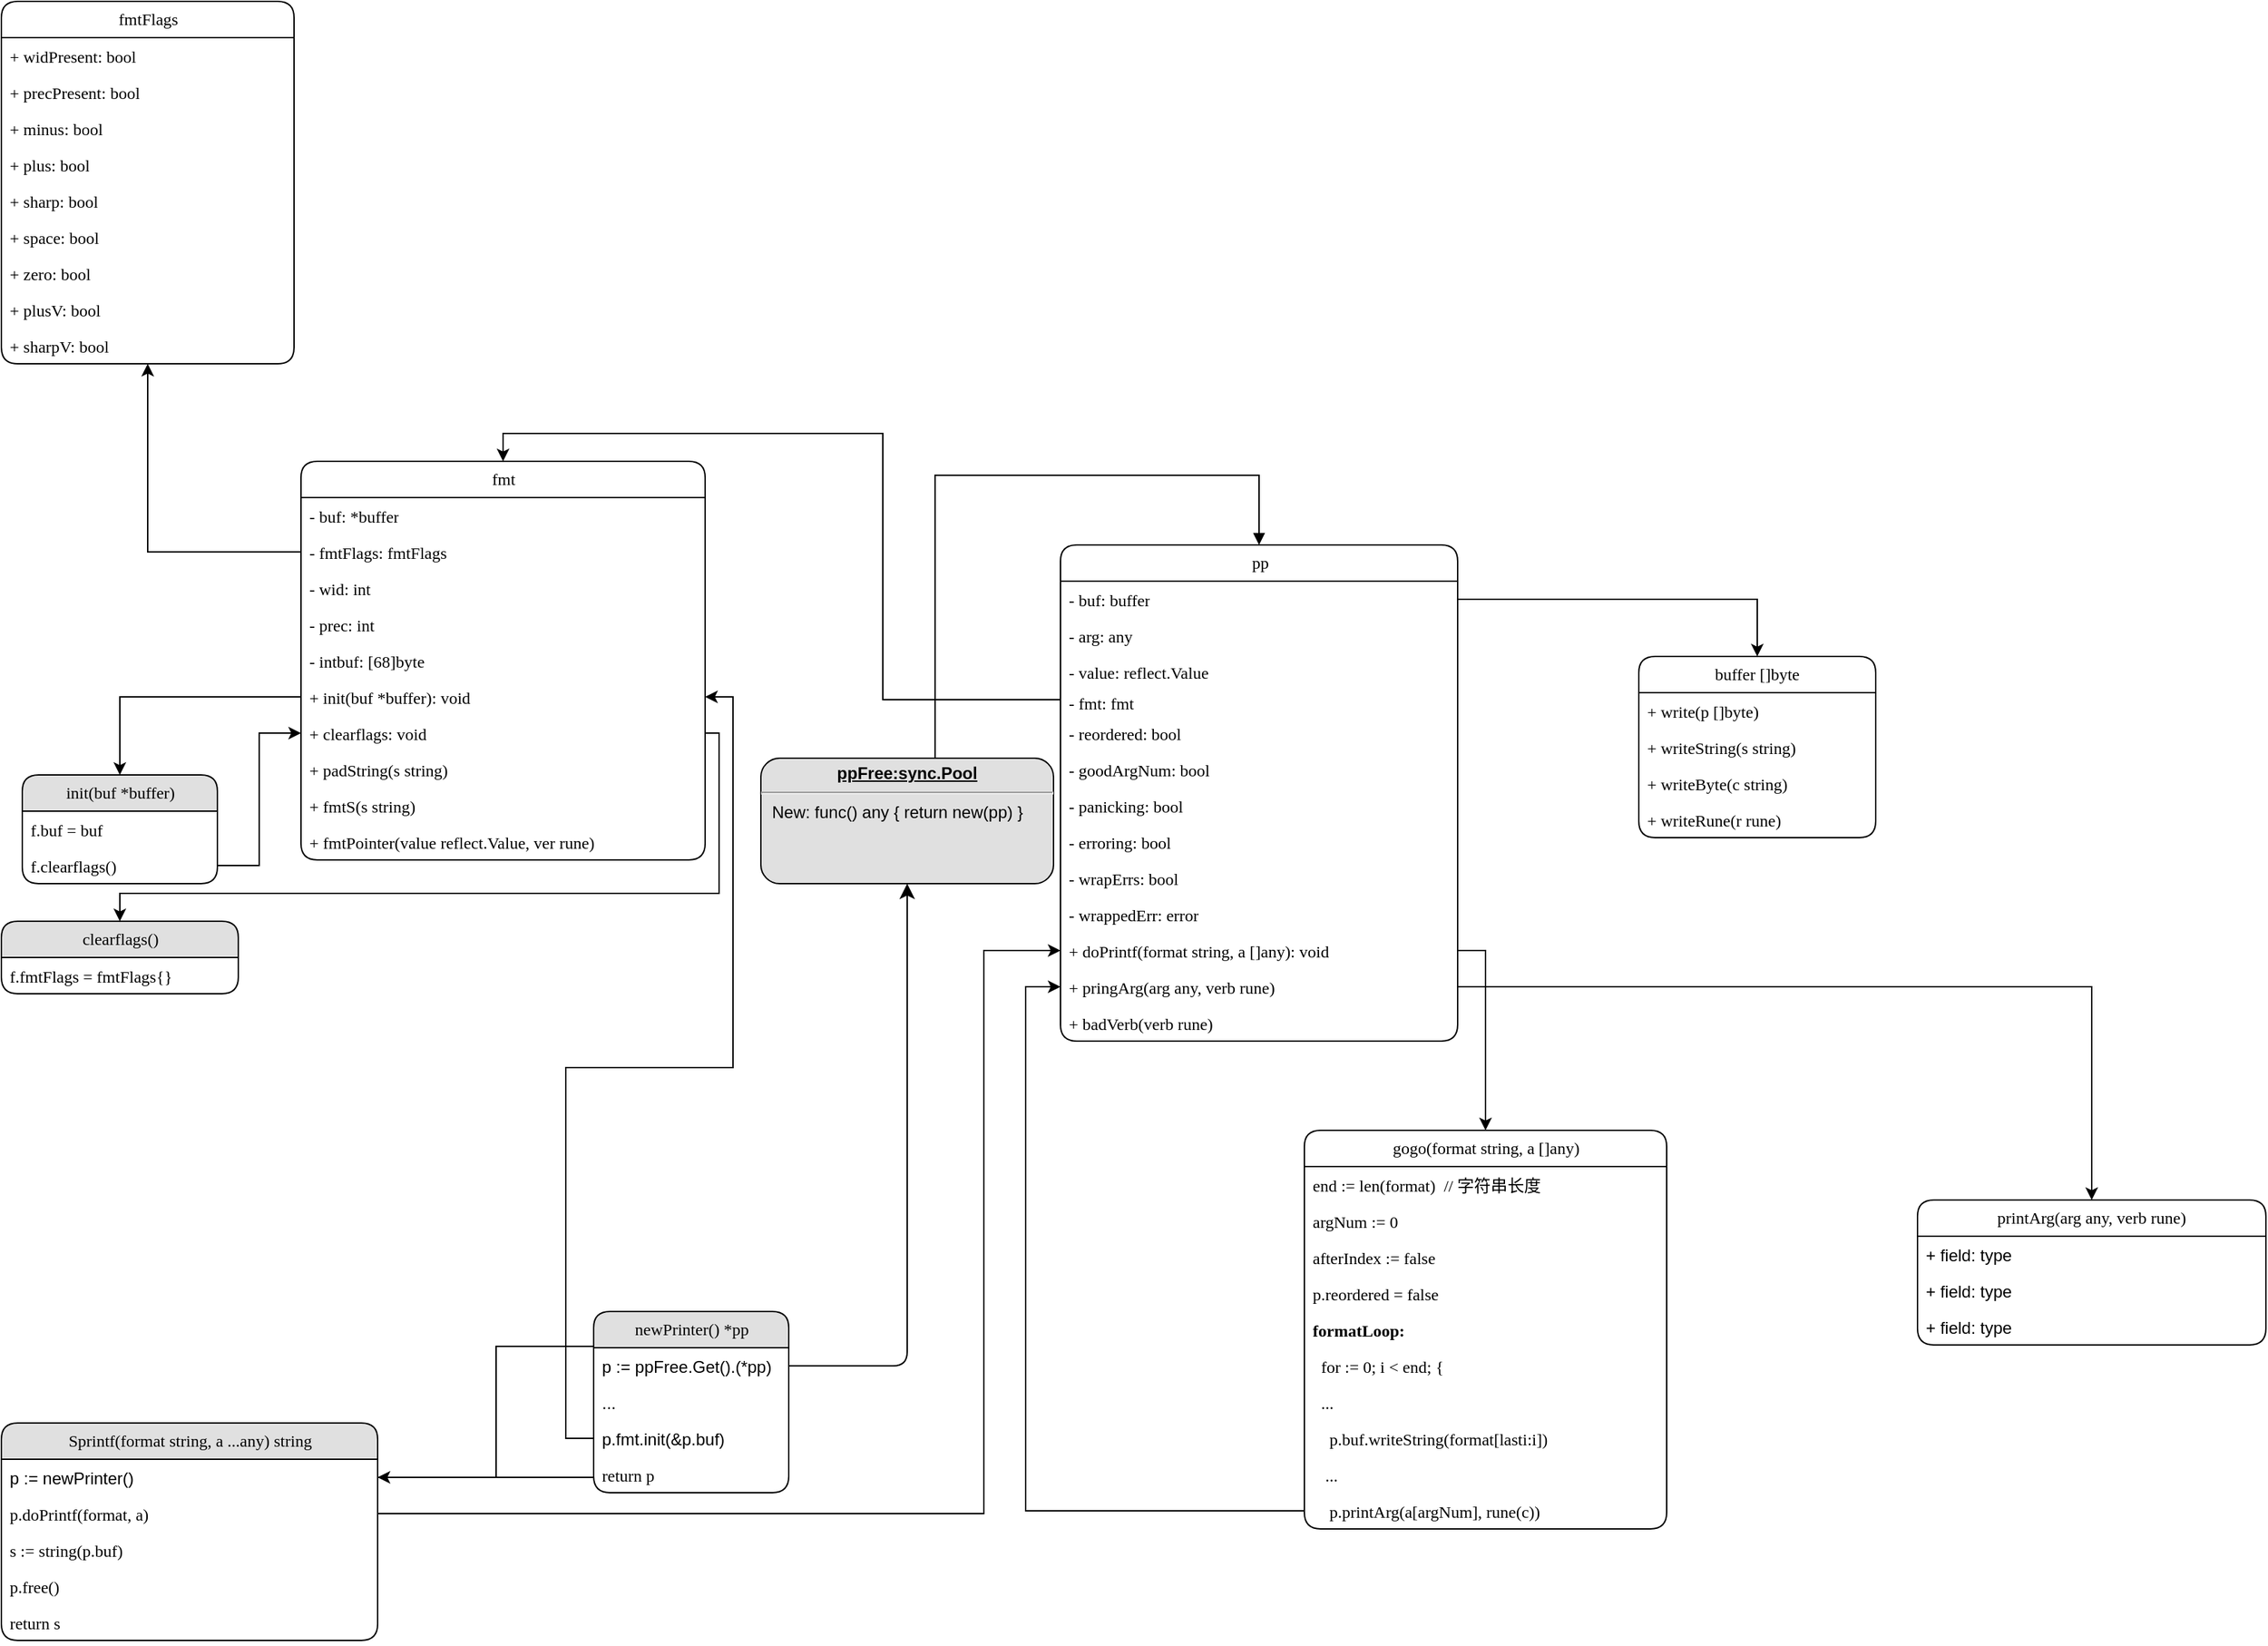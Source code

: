 <mxfile version="21.1.4" type="github">
  <diagram name="go-fmt-1.18.10" id="5d7acffa-a066-3a61-03fe-96351882024d">
    <mxGraphModel dx="1306" dy="2536" grid="1" gridSize="10" guides="1" tooltips="1" connect="1" arrows="1" fold="1" page="1" pageScale="1" pageWidth="1100" pageHeight="850" background="#ffffff" math="0" shadow="0">
      <root>
        <mxCell id="0" />
        <mxCell id="1" parent="0" />
        <mxCell id="21ea969265ad0168-47" style="edgeStyle=orthogonalEdgeStyle;html=1;labelBackgroundColor=none;startFill=0;startSize=8;endFill=1;endSize=8;fontFamily=Verdana;fontSize=12;" parent="1" source="V4z1n50acwo4eVlVMmbz-85" target="V4z1n50acwo4eVlVMmbz-30" edge="1">
          <mxGeometry relative="1" as="geometry">
            <mxPoint x="880" y="-110" as="targetPoint" />
          </mxGeometry>
        </mxCell>
        <mxCell id="21ea969265ad0168-40" style="edgeStyle=orthogonalEdgeStyle;html=1;labelBackgroundColor=default;startFill=0;startSize=26;endFill=1;endSize=8;fontFamily=Verdana;fontSize=12;rounded=0;" parent="1" source="V4z1n50acwo4eVlVMmbz-92" target="V4z1n50acwo4eVlVMmbz-85" edge="1">
          <mxGeometry relative="1" as="geometry">
            <mxPoint x="490" y="30" as="targetPoint" />
            <Array as="points">
              <mxPoint x="380" y="79" />
              <mxPoint x="380" y="-15" />
            </Array>
          </mxGeometry>
        </mxCell>
        <mxCell id="V4z1n50acwo4eVlVMmbz-17" value="pp" style="swimlane;fontStyle=0;childLayout=stackLayout;horizontal=1;startSize=26;fillColor=none;horizontalStack=0;resizeParent=1;resizeParentMax=0;resizeLast=0;collapsible=1;marginBottom=0;rounded=1;shadow=0;labelBackgroundColor=none;comic=0;strokeColor=default;strokeWidth=1;fontFamily=Verdana;fontSize=12;fontColor=default;html=1;" parent="1" vertex="1">
          <mxGeometry x="785" y="-590" width="285" height="356" as="geometry" />
        </mxCell>
        <mxCell id="V4z1n50acwo4eVlVMmbz-18" value="- buf: buffer" style="text;strokeColor=none;fillColor=none;align=left;verticalAlign=top;spacingLeft=4;spacingRight=4;overflow=hidden;rotatable=0;points=[[0,0.5],[1,0.5]];portConstraint=eastwest;rounded=1;shadow=0;labelBackgroundColor=none;comic=0;strokeWidth=1;fontFamily=Verdana;fontSize=12;fontColor=default;startSize=26;html=1;" parent="V4z1n50acwo4eVlVMmbz-17" vertex="1">
          <mxGeometry y="26" width="285" height="26" as="geometry" />
        </mxCell>
        <mxCell id="V4z1n50acwo4eVlVMmbz-19" value="- arg: any" style="text;strokeColor=none;fillColor=none;align=left;verticalAlign=top;spacingLeft=4;spacingRight=4;overflow=hidden;rotatable=0;points=[[0,0.5],[1,0.5]];portConstraint=eastwest;rounded=1;shadow=0;labelBackgroundColor=none;comic=0;strokeWidth=1;fontFamily=Verdana;fontSize=12;fontColor=default;startSize=26;html=1;" parent="V4z1n50acwo4eVlVMmbz-17" vertex="1">
          <mxGeometry y="52" width="285" height="26" as="geometry" />
        </mxCell>
        <mxCell id="V4z1n50acwo4eVlVMmbz-22" value="- value: reflect.Value" style="text;strokeColor=none;fillColor=none;align=left;verticalAlign=top;spacingLeft=4;spacingRight=4;overflow=hidden;rotatable=0;points=[[0,0.5],[1,0.5]];portConstraint=eastwest;rounded=1;shadow=0;labelBackgroundColor=none;comic=0;strokeWidth=1;fontFamily=Verdana;fontSize=12;fontColor=default;startSize=26;html=1;" parent="V4z1n50acwo4eVlVMmbz-17" vertex="1">
          <mxGeometry y="78" width="285" height="22" as="geometry" />
        </mxCell>
        <mxCell id="V4z1n50acwo4eVlVMmbz-20" value="- fmt: fmt" style="text;strokeColor=none;fillColor=none;align=left;verticalAlign=top;spacingLeft=4;spacingRight=4;overflow=hidden;rotatable=0;points=[[0,0.5],[1,0.5]];portConstraint=eastwest;rounded=1;shadow=0;labelBackgroundColor=none;comic=0;strokeWidth=1;fontFamily=Verdana;fontSize=12;fontColor=default;startSize=26;html=1;" parent="V4z1n50acwo4eVlVMmbz-17" vertex="1">
          <mxGeometry y="100" width="285" height="22" as="geometry" />
        </mxCell>
        <mxCell id="V4z1n50acwo4eVlVMmbz-24" value="- reordered: bool" style="text;strokeColor=none;fillColor=none;align=left;verticalAlign=top;spacingLeft=4;spacingRight=4;overflow=hidden;rotatable=0;points=[[0,0.5],[1,0.5]];portConstraint=eastwest;rounded=1;shadow=0;labelBackgroundColor=none;comic=0;strokeWidth=1;fontFamily=Verdana;fontSize=12;fontColor=default;startSize=26;html=1;" parent="V4z1n50acwo4eVlVMmbz-17" vertex="1">
          <mxGeometry y="122" width="285" height="26" as="geometry" />
        </mxCell>
        <mxCell id="V4z1n50acwo4eVlVMmbz-25" value="- goodArgNum: bool" style="text;strokeColor=none;fillColor=none;align=left;verticalAlign=top;spacingLeft=4;spacingRight=4;overflow=hidden;rotatable=0;points=[[0,0.5],[1,0.5]];portConstraint=eastwest;rounded=1;shadow=0;labelBackgroundColor=none;comic=0;strokeWidth=1;fontFamily=Verdana;fontSize=12;fontColor=default;startSize=26;html=1;" parent="V4z1n50acwo4eVlVMmbz-17" vertex="1">
          <mxGeometry y="148" width="285" height="26" as="geometry" />
        </mxCell>
        <mxCell id="V4z1n50acwo4eVlVMmbz-26" value="- panicking: bool" style="text;strokeColor=none;fillColor=none;align=left;verticalAlign=top;spacingLeft=4;spacingRight=4;overflow=hidden;rotatable=0;points=[[0,0.5],[1,0.5]];portConstraint=eastwest;rounded=1;shadow=0;labelBackgroundColor=none;comic=0;strokeWidth=1;fontFamily=Verdana;fontSize=12;fontColor=default;startSize=26;html=1;" parent="V4z1n50acwo4eVlVMmbz-17" vertex="1">
          <mxGeometry y="174" width="285" height="26" as="geometry" />
        </mxCell>
        <mxCell id="V4z1n50acwo4eVlVMmbz-27" value="- erroring: bool" style="text;strokeColor=none;fillColor=none;align=left;verticalAlign=top;spacingLeft=4;spacingRight=4;overflow=hidden;rotatable=0;points=[[0,0.5],[1,0.5]];portConstraint=eastwest;rounded=1;shadow=0;labelBackgroundColor=none;comic=0;strokeWidth=1;fontFamily=Verdana;fontSize=12;fontColor=default;startSize=26;html=1;" parent="V4z1n50acwo4eVlVMmbz-17" vertex="1">
          <mxGeometry y="200" width="285" height="26" as="geometry" />
        </mxCell>
        <mxCell id="V4z1n50acwo4eVlVMmbz-28" value="- wrapErrs: bool" style="text;strokeColor=none;fillColor=none;align=left;verticalAlign=top;spacingLeft=4;spacingRight=4;overflow=hidden;rotatable=0;points=[[0,0.5],[1,0.5]];portConstraint=eastwest;rounded=1;shadow=0;labelBackgroundColor=none;comic=0;strokeWidth=1;fontFamily=Verdana;fontSize=12;fontColor=default;startSize=26;html=1;" parent="V4z1n50acwo4eVlVMmbz-17" vertex="1">
          <mxGeometry y="226" width="285" height="26" as="geometry" />
        </mxCell>
        <mxCell id="V4z1n50acwo4eVlVMmbz-29" value="- wrappedErr: error" style="text;strokeColor=none;fillColor=none;align=left;verticalAlign=top;spacingLeft=4;spacingRight=4;overflow=hidden;rotatable=0;points=[[0,0.5],[1,0.5]];portConstraint=eastwest;rounded=1;shadow=0;labelBackgroundColor=none;comic=0;strokeWidth=1;fontFamily=Verdana;fontSize=12;fontColor=default;startSize=26;html=1;" parent="V4z1n50acwo4eVlVMmbz-17" vertex="1">
          <mxGeometry y="252" width="285" height="26" as="geometry" />
        </mxCell>
        <mxCell id="V4z1n50acwo4eVlVMmbz-98" value="+ doPrintf(format string, a []any): void" style="text;strokeColor=none;fillColor=none;align=left;verticalAlign=top;spacingLeft=4;spacingRight=4;overflow=hidden;rotatable=0;points=[[0,0.5],[1,0.5]];portConstraint=eastwest;rounded=1;shadow=0;labelBackgroundColor=none;comic=0;strokeWidth=1;fontFamily=Verdana;fontSize=12;fontColor=default;startSize=26;html=1;" parent="V4z1n50acwo4eVlVMmbz-17" vertex="1">
          <mxGeometry y="278" width="285" height="26" as="geometry" />
        </mxCell>
        <mxCell id="Ibjzuw5B-IYvQQM0vuAL-17" value="+ pringArg(arg any, verb rune)" style="text;strokeColor=none;fillColor=none;align=left;verticalAlign=top;spacingLeft=4;spacingRight=4;overflow=hidden;rotatable=0;points=[[0,0.5],[1,0.5]];portConstraint=eastwest;rounded=1;shadow=0;labelBackgroundColor=none;comic=0;strokeWidth=1;fontFamily=Verdana;fontSize=12;fontColor=default;startSize=26;html=1;" parent="V4z1n50acwo4eVlVMmbz-17" vertex="1">
          <mxGeometry y="304" width="285" height="26" as="geometry" />
        </mxCell>
        <mxCell id="dQgiU0AN3nxCyF5o8pJ6-10" value="+ badVerb(verb rune)" style="text;strokeColor=none;fillColor=none;align=left;verticalAlign=top;spacingLeft=4;spacingRight=4;overflow=hidden;rotatable=0;points=[[0,0.5],[1,0.5]];portConstraint=eastwest;rounded=1;shadow=0;labelBackgroundColor=none;comic=0;strokeWidth=1;fontFamily=Verdana;fontSize=12;fontColor=default;startSize=26;html=1;" vertex="1" parent="V4z1n50acwo4eVlVMmbz-17">
          <mxGeometry y="330" width="285" height="26" as="geometry" />
        </mxCell>
        <mxCell id="V4z1n50acwo4eVlVMmbz-30" value="&lt;p style=&quot;margin:0px;margin-top:4px;text-align:center;text-decoration:underline;&quot;&gt;&lt;b&gt;ppFree:sync.Pool&lt;/b&gt;&lt;/p&gt;&lt;hr&gt;&lt;p style=&quot;margin:0px;margin-left:8px;&quot;&gt;New: func() any { return new(pp) }&lt;/p&gt;" style="verticalAlign=top;align=left;overflow=fill;fontSize=12;fontFamily=Helvetica;html=1;rounded=1;shadow=0;labelBackgroundColor=none;comic=0;strokeColor=default;strokeWidth=1;fontColor=default;startSize=26;fillColor=#e0e0e0;" parent="1" vertex="1">
          <mxGeometry x="570" y="-437" width="210" height="90" as="geometry" />
        </mxCell>
        <mxCell id="V4z1n50acwo4eVlVMmbz-32" value="" style="endArrow=block;endFill=1;html=1;edgeStyle=orthogonalEdgeStyle;align=left;verticalAlign=top;rounded=0;fontFamily=Verdana;fontSize=12;fontColor=default;startSize=26;exitX=0.5;exitY=0;exitDx=0;exitDy=0;entryX=0.5;entryY=0;entryDx=0;entryDy=0;" parent="1" source="V4z1n50acwo4eVlVMmbz-30" target="V4z1n50acwo4eVlVMmbz-17" edge="1">
          <mxGeometry x="-1" relative="1" as="geometry">
            <mxPoint x="530" y="-270" as="sourcePoint" />
            <mxPoint x="880" y="-300" as="targetPoint" />
            <Array as="points">
              <mxPoint x="695" y="-640" />
              <mxPoint x="928" y="-640" />
            </Array>
          </mxGeometry>
        </mxCell>
        <mxCell id="V4z1n50acwo4eVlVMmbz-35" value="fmt" style="swimlane;fontStyle=0;childLayout=stackLayout;horizontal=1;startSize=26;fillColor=none;horizontalStack=0;resizeParent=1;resizeParentMax=0;resizeLast=0;collapsible=1;marginBottom=0;rounded=1;shadow=0;labelBackgroundColor=none;comic=0;strokeColor=default;strokeWidth=1;fontFamily=Verdana;fontSize=12;fontColor=default;html=1;" parent="1" vertex="1">
          <mxGeometry x="240" y="-650" width="290" height="286" as="geometry" />
        </mxCell>
        <mxCell id="V4z1n50acwo4eVlVMmbz-36" value="- buf: *buffer" style="text;strokeColor=none;fillColor=none;align=left;verticalAlign=top;spacingLeft=4;spacingRight=4;overflow=hidden;rotatable=0;points=[[0,0.5],[1,0.5]];portConstraint=eastwest;rounded=1;shadow=0;labelBackgroundColor=none;comic=0;strokeWidth=1;fontFamily=Verdana;fontSize=12;fontColor=default;startSize=26;html=1;" parent="V4z1n50acwo4eVlVMmbz-35" vertex="1">
          <mxGeometry y="26" width="290" height="26" as="geometry" />
        </mxCell>
        <mxCell id="V4z1n50acwo4eVlVMmbz-37" value="- fmtFlags: fmtFlags" style="text;strokeColor=none;fillColor=none;align=left;verticalAlign=top;spacingLeft=4;spacingRight=4;overflow=hidden;rotatable=0;points=[[0,0.5],[1,0.5]];portConstraint=eastwest;rounded=1;shadow=0;labelBackgroundColor=none;comic=0;strokeWidth=1;fontFamily=Verdana;fontSize=12;fontColor=default;startSize=26;html=1;" parent="V4z1n50acwo4eVlVMmbz-35" vertex="1">
          <mxGeometry y="52" width="290" height="26" as="geometry" />
        </mxCell>
        <mxCell id="V4z1n50acwo4eVlVMmbz-38" value="- wid: int" style="text;strokeColor=none;fillColor=none;align=left;verticalAlign=top;spacingLeft=4;spacingRight=4;overflow=hidden;rotatable=0;points=[[0,0.5],[1,0.5]];portConstraint=eastwest;rounded=1;shadow=0;labelBackgroundColor=none;comic=0;strokeWidth=1;fontFamily=Verdana;fontSize=12;fontColor=default;startSize=26;html=1;" parent="V4z1n50acwo4eVlVMmbz-35" vertex="1">
          <mxGeometry y="78" width="290" height="26" as="geometry" />
        </mxCell>
        <mxCell id="V4z1n50acwo4eVlVMmbz-39" value="- prec: int" style="text;strokeColor=none;fillColor=none;align=left;verticalAlign=top;spacingLeft=4;spacingRight=4;overflow=hidden;rotatable=0;points=[[0,0.5],[1,0.5]];portConstraint=eastwest;rounded=1;shadow=0;labelBackgroundColor=none;comic=0;strokeWidth=1;fontFamily=Verdana;fontSize=12;fontColor=default;startSize=26;html=1;" parent="V4z1n50acwo4eVlVMmbz-35" vertex="1">
          <mxGeometry y="104" width="290" height="26" as="geometry" />
        </mxCell>
        <mxCell id="V4z1n50acwo4eVlVMmbz-40" value="- intbuf: [68]byte" style="text;strokeColor=none;fillColor=none;align=left;verticalAlign=top;spacingLeft=4;spacingRight=4;overflow=hidden;rotatable=0;points=[[0,0.5],[1,0.5]];portConstraint=eastwest;rounded=1;shadow=0;labelBackgroundColor=none;comic=0;strokeWidth=1;fontFamily=Verdana;fontSize=12;fontColor=default;startSize=26;html=1;" parent="V4z1n50acwo4eVlVMmbz-35" vertex="1">
          <mxGeometry y="130" width="290" height="26" as="geometry" />
        </mxCell>
        <mxCell id="V4z1n50acwo4eVlVMmbz-42" value="+ init(buf *buffer): void" style="text;strokeColor=none;fillColor=none;align=left;verticalAlign=top;spacingLeft=4;spacingRight=4;overflow=hidden;rotatable=0;points=[[0,0.5],[1,0.5]];portConstraint=eastwest;rounded=1;shadow=0;labelBackgroundColor=none;comic=0;strokeWidth=1;fontFamily=Verdana;fontSize=12;fontColor=default;startSize=26;html=1;" parent="V4z1n50acwo4eVlVMmbz-35" vertex="1">
          <mxGeometry y="156" width="290" height="26" as="geometry" />
        </mxCell>
        <mxCell id="V4z1n50acwo4eVlVMmbz-55" value="+ clearflags: void" style="text;strokeColor=none;fillColor=none;align=left;verticalAlign=top;spacingLeft=4;spacingRight=4;overflow=hidden;rotatable=0;points=[[0,0.5],[1,0.5]];portConstraint=eastwest;rounded=1;shadow=0;labelBackgroundColor=none;comic=0;strokeWidth=1;fontFamily=Verdana;fontSize=12;fontColor=default;startSize=26;html=1;" parent="V4z1n50acwo4eVlVMmbz-35" vertex="1">
          <mxGeometry y="182" width="290" height="26" as="geometry" />
        </mxCell>
        <mxCell id="dQgiU0AN3nxCyF5o8pJ6-11" value="+&amp;nbsp;padString(s string)" style="text;strokeColor=none;fillColor=none;align=left;verticalAlign=top;spacingLeft=4;spacingRight=4;overflow=hidden;rotatable=0;points=[[0,0.5],[1,0.5]];portConstraint=eastwest;rounded=1;shadow=0;labelBackgroundColor=none;comic=0;strokeWidth=1;fontFamily=Verdana;fontSize=12;fontColor=default;startSize=26;html=1;" vertex="1" parent="V4z1n50acwo4eVlVMmbz-35">
          <mxGeometry y="208" width="290" height="26" as="geometry" />
        </mxCell>
        <mxCell id="dQgiU0AN3nxCyF5o8pJ6-12" value="+ fmtS(s string)" style="text;strokeColor=none;fillColor=none;align=left;verticalAlign=top;spacingLeft=4;spacingRight=4;overflow=hidden;rotatable=0;points=[[0,0.5],[1,0.5]];portConstraint=eastwest;rounded=1;shadow=0;labelBackgroundColor=none;comic=0;strokeWidth=1;fontFamily=Verdana;fontSize=12;fontColor=default;startSize=26;html=1;" vertex="1" parent="V4z1n50acwo4eVlVMmbz-35">
          <mxGeometry y="234" width="290" height="26" as="geometry" />
        </mxCell>
        <mxCell id="dQgiU0AN3nxCyF5o8pJ6-9" value="+ fmtPointer(value reflect.Value, ver rune)" style="text;strokeColor=none;fillColor=none;align=left;verticalAlign=top;spacingLeft=4;spacingRight=4;overflow=hidden;rotatable=0;points=[[0,0.5],[1,0.5]];portConstraint=eastwest;rounded=1;shadow=0;labelBackgroundColor=none;comic=0;strokeWidth=1;fontFamily=Verdana;fontSize=12;fontColor=default;startSize=26;html=1;" vertex="1" parent="V4z1n50acwo4eVlVMmbz-35">
          <mxGeometry y="260" width="290" height="26" as="geometry" />
        </mxCell>
        <mxCell id="V4z1n50acwo4eVlVMmbz-44" style="edgeStyle=orthogonalEdgeStyle;rounded=0;orthogonalLoop=1;jettySize=auto;html=1;entryX=0.5;entryY=0;entryDx=0;entryDy=0;fontFamily=Verdana;fontSize=12;fontColor=default;startSize=26;" parent="1" source="V4z1n50acwo4eVlVMmbz-20" target="V4z1n50acwo4eVlVMmbz-35" edge="1">
          <mxGeometry relative="1" as="geometry" />
        </mxCell>
        <mxCell id="V4z1n50acwo4eVlVMmbz-45" style="edgeStyle=orthogonalEdgeStyle;rounded=0;orthogonalLoop=1;jettySize=auto;html=1;exitX=0;exitY=0.5;exitDx=0;exitDy=0;entryX=1;entryY=0.5;entryDx=0;entryDy=0;fontFamily=Verdana;fontSize=12;fontColor=default;startSize=26;" parent="1" source="V4z1n50acwo4eVlVMmbz-87" target="V4z1n50acwo4eVlVMmbz-42" edge="1">
          <mxGeometry relative="1" as="geometry" />
        </mxCell>
        <mxCell id="V4z1n50acwo4eVlVMmbz-50" style="edgeStyle=orthogonalEdgeStyle;rounded=0;orthogonalLoop=1;jettySize=auto;html=1;entryX=0.5;entryY=0;entryDx=0;entryDy=0;fontFamily=Verdana;fontSize=12;fontColor=default;startSize=26;" parent="1" source="V4z1n50acwo4eVlVMmbz-42" target="V4z1n50acwo4eVlVMmbz-51" edge="1">
          <mxGeometry relative="1" as="geometry">
            <mxPoint x="110" y="-602" as="targetPoint" />
          </mxGeometry>
        </mxCell>
        <mxCell id="V4z1n50acwo4eVlVMmbz-51" value="init(buf *buffer)" style="swimlane;fontStyle=0;childLayout=stackLayout;horizontal=1;startSize=26;fillColor=#e0e0e0;horizontalStack=0;resizeParent=1;resizeParentMax=0;resizeLast=0;collapsible=1;marginBottom=0;rounded=1;shadow=0;labelBackgroundColor=none;comic=0;strokeColor=default;strokeWidth=1;fontFamily=Verdana;fontSize=12;fontColor=default;html=1;swimlaneFillColor=#ffffff;" parent="1" vertex="1">
          <mxGeometry x="40" y="-425" width="140" height="78" as="geometry" />
        </mxCell>
        <mxCell id="V4z1n50acwo4eVlVMmbz-52" value="f.buf = buf" style="text;strokeColor=none;fillColor=none;align=left;verticalAlign=top;spacingLeft=4;spacingRight=4;overflow=hidden;rotatable=0;points=[[0,0.5],[1,0.5]];portConstraint=eastwest;rounded=1;shadow=0;labelBackgroundColor=none;comic=0;strokeWidth=1;fontFamily=Verdana;fontSize=12;fontColor=default;startSize=26;html=1;" parent="V4z1n50acwo4eVlVMmbz-51" vertex="1">
          <mxGeometry y="26" width="140" height="26" as="geometry" />
        </mxCell>
        <mxCell id="V4z1n50acwo4eVlVMmbz-53" value="f.clearflags()" style="text;strokeColor=none;fillColor=none;align=left;verticalAlign=top;spacingLeft=4;spacingRight=4;overflow=hidden;rotatable=0;points=[[0,0.5],[1,0.5]];portConstraint=eastwest;rounded=1;shadow=0;labelBackgroundColor=none;comic=0;strokeWidth=1;fontFamily=Verdana;fontSize=12;fontColor=default;startSize=26;html=1;" parent="V4z1n50acwo4eVlVMmbz-51" vertex="1">
          <mxGeometry y="52" width="140" height="26" as="geometry" />
        </mxCell>
        <mxCell id="V4z1n50acwo4eVlVMmbz-56" style="edgeStyle=orthogonalEdgeStyle;rounded=0;orthogonalLoop=1;jettySize=auto;html=1;entryX=0;entryY=0.5;entryDx=0;entryDy=0;fontFamily=Verdana;fontSize=12;fontColor=default;startSize=26;" parent="1" source="V4z1n50acwo4eVlVMmbz-53" target="V4z1n50acwo4eVlVMmbz-55" edge="1">
          <mxGeometry relative="1" as="geometry" />
        </mxCell>
        <mxCell id="V4z1n50acwo4eVlVMmbz-57" style="edgeStyle=orthogonalEdgeStyle;rounded=0;orthogonalLoop=1;jettySize=auto;html=1;fontFamily=Verdana;fontSize=12;fontColor=default;startSize=26;" parent="1" source="V4z1n50acwo4eVlVMmbz-55" target="V4z1n50acwo4eVlVMmbz-58" edge="1">
          <mxGeometry relative="1" as="geometry">
            <mxPoint x="290" y="-320" as="targetPoint" />
            <Array as="points">
              <mxPoint x="540" y="-455" />
              <mxPoint x="540" y="-340" />
              <mxPoint x="110" y="-340" />
            </Array>
          </mxGeometry>
        </mxCell>
        <mxCell id="V4z1n50acwo4eVlVMmbz-58" value="clearflags()" style="swimlane;fontStyle=0;childLayout=stackLayout;horizontal=1;startSize=26;fillColor=#e0e0e0;horizontalStack=0;resizeParent=1;resizeParentMax=0;resizeLast=0;collapsible=1;marginBottom=0;rounded=1;shadow=0;labelBackgroundColor=none;comic=0;strokeColor=default;strokeWidth=1;fontFamily=Verdana;fontSize=12;fontColor=default;html=1;align=center;verticalAlign=middle;gradientColor=none;spacingLeft=4;spacingRight=4;swimlaneFillColor=#ffffff;" parent="1" vertex="1">
          <mxGeometry x="25" y="-320" width="170" height="52" as="geometry" />
        </mxCell>
        <mxCell id="V4z1n50acwo4eVlVMmbz-59" value="f.fmtFlags = fmtFlags{}" style="text;strokeColor=none;fillColor=none;align=left;verticalAlign=top;spacingLeft=4;spacingRight=4;overflow=hidden;rotatable=0;points=[[0,0.5],[1,0.5]];portConstraint=eastwest;rounded=1;shadow=0;labelBackgroundColor=none;comic=0;strokeWidth=1;fontFamily=Verdana;fontSize=12;fontColor=default;startSize=26;html=1;" parent="V4z1n50acwo4eVlVMmbz-58" vertex="1">
          <mxGeometry y="26" width="170" height="26" as="geometry" />
        </mxCell>
        <mxCell id="V4z1n50acwo4eVlVMmbz-62" style="edgeStyle=orthogonalEdgeStyle;rounded=0;orthogonalLoop=1;jettySize=auto;html=1;fontFamily=Verdana;fontSize=12;fontColor=default;startSize=26;" parent="1" source="V4z1n50acwo4eVlVMmbz-37" target="V4z1n50acwo4eVlVMmbz-63" edge="1">
          <mxGeometry relative="1" as="geometry">
            <mxPoint x="160" y="-680" as="targetPoint" />
          </mxGeometry>
        </mxCell>
        <mxCell id="V4z1n50acwo4eVlVMmbz-63" value="fmtFlags" style="swimlane;fontStyle=0;childLayout=stackLayout;horizontal=1;startSize=26;fillColor=none;horizontalStack=0;resizeParent=1;resizeParentMax=0;resizeLast=0;collapsible=1;marginBottom=0;rounded=1;shadow=0;labelBackgroundColor=none;comic=0;strokeColor=default;strokeWidth=1;fontFamily=Verdana;fontSize=12;fontColor=default;html=1;" parent="1" vertex="1">
          <mxGeometry x="25" y="-980" width="210" height="260" as="geometry" />
        </mxCell>
        <mxCell id="V4z1n50acwo4eVlVMmbz-64" value="+ widPresent: bool" style="text;strokeColor=none;fillColor=none;align=left;verticalAlign=top;spacingLeft=4;spacingRight=4;overflow=hidden;rotatable=0;points=[[0,0.5],[1,0.5]];portConstraint=eastwest;rounded=1;shadow=0;labelBackgroundColor=none;comic=0;strokeWidth=1;fontFamily=Verdana;fontSize=12;fontColor=default;startSize=26;html=1;" parent="V4z1n50acwo4eVlVMmbz-63" vertex="1">
          <mxGeometry y="26" width="210" height="26" as="geometry" />
        </mxCell>
        <mxCell id="V4z1n50acwo4eVlVMmbz-65" value="+ precPresent: bool" style="text;strokeColor=none;fillColor=none;align=left;verticalAlign=top;spacingLeft=4;spacingRight=4;overflow=hidden;rotatable=0;points=[[0,0.5],[1,0.5]];portConstraint=eastwest;rounded=1;shadow=0;labelBackgroundColor=none;comic=0;strokeWidth=1;fontFamily=Verdana;fontSize=12;fontColor=default;startSize=26;html=1;" parent="V4z1n50acwo4eVlVMmbz-63" vertex="1">
          <mxGeometry y="52" width="210" height="26" as="geometry" />
        </mxCell>
        <mxCell id="V4z1n50acwo4eVlVMmbz-66" value="+ minus: bool" style="text;strokeColor=none;fillColor=none;align=left;verticalAlign=top;spacingLeft=4;spacingRight=4;overflow=hidden;rotatable=0;points=[[0,0.5],[1,0.5]];portConstraint=eastwest;rounded=1;shadow=0;labelBackgroundColor=none;comic=0;strokeWidth=1;fontFamily=Verdana;fontSize=12;fontColor=default;startSize=26;html=1;" parent="V4z1n50acwo4eVlVMmbz-63" vertex="1">
          <mxGeometry y="78" width="210" height="26" as="geometry" />
        </mxCell>
        <mxCell id="V4z1n50acwo4eVlVMmbz-67" value="+ plus: bool" style="text;strokeColor=none;fillColor=none;align=left;verticalAlign=top;spacingLeft=4;spacingRight=4;overflow=hidden;rotatable=0;points=[[0,0.5],[1,0.5]];portConstraint=eastwest;rounded=1;shadow=0;labelBackgroundColor=none;comic=0;strokeWidth=1;fontFamily=Verdana;fontSize=12;fontColor=default;startSize=26;html=1;" parent="V4z1n50acwo4eVlVMmbz-63" vertex="1">
          <mxGeometry y="104" width="210" height="26" as="geometry" />
        </mxCell>
        <mxCell id="V4z1n50acwo4eVlVMmbz-68" value="+ sharp: bool" style="text;strokeColor=none;fillColor=none;align=left;verticalAlign=top;spacingLeft=4;spacingRight=4;overflow=hidden;rotatable=0;points=[[0,0.5],[1,0.5]];portConstraint=eastwest;rounded=1;shadow=0;labelBackgroundColor=none;comic=0;strokeWidth=1;fontFamily=Verdana;fontSize=12;fontColor=default;startSize=26;html=1;" parent="V4z1n50acwo4eVlVMmbz-63" vertex="1">
          <mxGeometry y="130" width="210" height="26" as="geometry" />
        </mxCell>
        <mxCell id="V4z1n50acwo4eVlVMmbz-69" value="+ space: bool" style="text;strokeColor=none;fillColor=none;align=left;verticalAlign=top;spacingLeft=4;spacingRight=4;overflow=hidden;rotatable=0;points=[[0,0.5],[1,0.5]];portConstraint=eastwest;rounded=1;shadow=0;labelBackgroundColor=none;comic=0;strokeWidth=1;fontFamily=Verdana;fontSize=12;fontColor=default;startSize=26;html=1;" parent="V4z1n50acwo4eVlVMmbz-63" vertex="1">
          <mxGeometry y="156" width="210" height="26" as="geometry" />
        </mxCell>
        <mxCell id="V4z1n50acwo4eVlVMmbz-70" value="+ zero: bool" style="text;strokeColor=none;fillColor=none;align=left;verticalAlign=top;spacingLeft=4;spacingRight=4;overflow=hidden;rotatable=0;points=[[0,0.5],[1,0.5]];portConstraint=eastwest;rounded=1;shadow=0;labelBackgroundColor=none;comic=0;strokeWidth=1;fontFamily=Verdana;fontSize=12;fontColor=default;startSize=26;html=1;" parent="V4z1n50acwo4eVlVMmbz-63" vertex="1">
          <mxGeometry y="182" width="210" height="26" as="geometry" />
        </mxCell>
        <mxCell id="V4z1n50acwo4eVlVMmbz-71" value="+ plusV: bool" style="text;strokeColor=none;fillColor=none;align=left;verticalAlign=top;spacingLeft=4;spacingRight=4;overflow=hidden;rotatable=0;points=[[0,0.5],[1,0.5]];portConstraint=eastwest;rounded=1;shadow=0;labelBackgroundColor=none;comic=0;strokeWidth=1;fontFamily=Verdana;fontSize=12;fontColor=default;startSize=26;html=1;" parent="V4z1n50acwo4eVlVMmbz-63" vertex="1">
          <mxGeometry y="208" width="210" height="26" as="geometry" />
        </mxCell>
        <mxCell id="V4z1n50acwo4eVlVMmbz-73" value="+ sharpV: bool" style="text;strokeColor=none;fillColor=none;align=left;verticalAlign=top;spacingLeft=4;spacingRight=4;overflow=hidden;rotatable=0;points=[[0,0.5],[1,0.5]];portConstraint=eastwest;rounded=1;shadow=0;labelBackgroundColor=none;comic=0;strokeWidth=1;fontFamily=Verdana;fontSize=12;fontColor=default;startSize=26;html=1;" parent="V4z1n50acwo4eVlVMmbz-63" vertex="1">
          <mxGeometry y="234" width="210" height="26" as="geometry" />
        </mxCell>
        <mxCell id="V4z1n50acwo4eVlVMmbz-84" value="newPrinter() *pp" style="swimlane;fontStyle=0;childLayout=stackLayout;horizontal=1;startSize=26;fillColor=#e0e0e0;horizontalStack=0;resizeParent=1;resizeParentMax=0;resizeLast=0;collapsible=1;marginBottom=0;rounded=1;shadow=0;labelBackgroundColor=none;comic=0;strokeColor=default;strokeWidth=1;fontFamily=Verdana;fontSize=12;fontColor=default;html=1;gradientColor=none;spacingLeft=4;spacingRight=4;swimlaneFillColor=#ffffff;" parent="1" vertex="1">
          <mxGeometry x="450" y="-40" width="140" height="130" as="geometry" />
        </mxCell>
        <mxCell id="V4z1n50acwo4eVlVMmbz-85" value="&lt;span style=&quot;font-family: Helvetica;&quot;&gt;p := ppFree.Get().(*pp)&lt;/span&gt;" style="text;strokeColor=none;fillColor=none;align=left;verticalAlign=top;spacingLeft=4;spacingRight=4;overflow=hidden;rotatable=0;points=[[0,0.5],[1,0.5]];portConstraint=eastwest;rounded=1;shadow=0;labelBackgroundColor=none;comic=0;strokeWidth=1;fontFamily=Verdana;fontSize=12;fontColor=default;startSize=26;html=1;" parent="V4z1n50acwo4eVlVMmbz-84" vertex="1">
          <mxGeometry y="26" width="140" height="26" as="geometry" />
        </mxCell>
        <mxCell id="V4z1n50acwo4eVlVMmbz-86" value="&lt;span style=&quot;font-family: Helvetica;&quot;&gt;...&lt;/span&gt;" style="text;strokeColor=none;fillColor=none;align=left;verticalAlign=top;spacingLeft=4;spacingRight=4;overflow=hidden;rotatable=0;points=[[0,0.5],[1,0.5]];portConstraint=eastwest;rounded=1;shadow=0;labelBackgroundColor=none;comic=0;strokeWidth=1;fontFamily=Verdana;fontSize=12;fontColor=default;startSize=26;html=1;" parent="V4z1n50acwo4eVlVMmbz-84" vertex="1">
          <mxGeometry y="52" width="140" height="26" as="geometry" />
        </mxCell>
        <mxCell id="V4z1n50acwo4eVlVMmbz-87" value="&lt;span style=&quot;font-family: Helvetica;&quot;&gt;p.fmt.init(&amp;amp;p.buf)&lt;/span&gt;" style="text;strokeColor=none;fillColor=none;align=left;verticalAlign=top;spacingLeft=4;spacingRight=4;overflow=hidden;rotatable=0;points=[[0,0.5],[1,0.5]];portConstraint=eastwest;rounded=1;shadow=0;labelBackgroundColor=none;comic=0;strokeWidth=1;fontFamily=Verdana;fontSize=12;fontColor=default;startSize=26;html=1;" parent="V4z1n50acwo4eVlVMmbz-84" vertex="1">
          <mxGeometry y="78" width="140" height="26" as="geometry" />
        </mxCell>
        <mxCell id="V4z1n50acwo4eVlVMmbz-88" value="return p" style="text;strokeColor=none;fillColor=none;align=left;verticalAlign=top;spacingLeft=4;spacingRight=4;overflow=hidden;rotatable=0;points=[[0,0.5],[1,0.5]];portConstraint=eastwest;rounded=1;shadow=0;labelBackgroundColor=none;comic=0;strokeWidth=1;fontFamily=Verdana;fontSize=12;fontColor=default;startSize=26;html=1;" parent="V4z1n50acwo4eVlVMmbz-84" vertex="1">
          <mxGeometry y="104" width="140" height="26" as="geometry" />
        </mxCell>
        <mxCell id="V4z1n50acwo4eVlVMmbz-90" style="edgeStyle=orthogonalEdgeStyle;rounded=0;orthogonalLoop=1;jettySize=auto;html=1;entryX=1;entryY=0.5;entryDx=0;entryDy=0;fontFamily=Verdana;fontSize=12;fontColor=default;startSize=26;" parent="1" source="V4z1n50acwo4eVlVMmbz-88" target="V4z1n50acwo4eVlVMmbz-92" edge="1">
          <mxGeometry relative="1" as="geometry">
            <Array as="points">
              <mxPoint x="450" y="67" />
              <mxPoint x="450" y="79" />
            </Array>
          </mxGeometry>
        </mxCell>
        <mxCell id="V4z1n50acwo4eVlVMmbz-91" value="Sprintf(format string, a ...any) string" style="swimlane;fontStyle=0;childLayout=stackLayout;horizontal=1;startSize=26;fillColor=#e0e0e0;horizontalStack=0;resizeParent=1;resizeParentMax=0;resizeLast=0;collapsible=1;marginBottom=0;rounded=1;shadow=0;labelBackgroundColor=none;comic=0;strokeColor=default;strokeWidth=1;fontFamily=Verdana;fontSize=12;fontColor=default;html=1;swimlaneFillColor=#ffffff;" parent="1" vertex="1">
          <mxGeometry x="25" y="40" width="270" height="156" as="geometry" />
        </mxCell>
        <mxCell id="V4z1n50acwo4eVlVMmbz-92" value="&lt;span style=&quot;font-family: Helvetica;&quot;&gt;p := newPrinter()&lt;/span&gt;" style="text;strokeColor=none;fillColor=none;align=left;verticalAlign=top;spacingLeft=4;spacingRight=4;overflow=hidden;rotatable=0;points=[[0,0.5],[1,0.5]];portConstraint=eastwest;rounded=1;shadow=0;labelBackgroundColor=none;comic=0;strokeWidth=1;fontFamily=Verdana;fontSize=12;fontColor=default;startSize=26;html=1;" parent="V4z1n50acwo4eVlVMmbz-91" vertex="1">
          <mxGeometry y="26" width="270" height="26" as="geometry" />
        </mxCell>
        <mxCell id="V4z1n50acwo4eVlVMmbz-93" value="p.doPrintf(format, a)" style="text;strokeColor=none;fillColor=none;align=left;verticalAlign=top;spacingLeft=4;spacingRight=4;overflow=hidden;rotatable=0;points=[[0,0.5],[1,0.5]];portConstraint=eastwest;rounded=1;shadow=0;labelBackgroundColor=none;comic=0;strokeWidth=1;fontFamily=Verdana;fontSize=12;fontColor=default;startSize=26;html=1;" parent="V4z1n50acwo4eVlVMmbz-91" vertex="1">
          <mxGeometry y="52" width="270" height="26" as="geometry" />
        </mxCell>
        <mxCell id="V4z1n50acwo4eVlVMmbz-95" value="s := string(p.buf)" style="text;strokeColor=none;fillColor=none;align=left;verticalAlign=top;spacingLeft=4;spacingRight=4;overflow=hidden;rotatable=0;points=[[0,0.5],[1,0.5]];portConstraint=eastwest;rounded=1;shadow=0;labelBackgroundColor=none;comic=0;strokeWidth=1;fontFamily=Verdana;fontSize=12;fontColor=default;startSize=26;html=1;" parent="V4z1n50acwo4eVlVMmbz-91" vertex="1">
          <mxGeometry y="78" width="270" height="26" as="geometry" />
        </mxCell>
        <mxCell id="V4z1n50acwo4eVlVMmbz-94" value="p.free()" style="text;strokeColor=none;fillColor=none;align=left;verticalAlign=top;spacingLeft=4;spacingRight=4;overflow=hidden;rotatable=0;points=[[0,0.5],[1,0.5]];portConstraint=eastwest;rounded=1;shadow=0;labelBackgroundColor=none;comic=0;strokeWidth=1;fontFamily=Verdana;fontSize=12;fontColor=default;startSize=26;html=1;" parent="V4z1n50acwo4eVlVMmbz-91" vertex="1">
          <mxGeometry y="104" width="270" height="26" as="geometry" />
        </mxCell>
        <mxCell id="V4z1n50acwo4eVlVMmbz-96" value="return s" style="text;strokeColor=none;fillColor=none;align=left;verticalAlign=top;spacingLeft=4;spacingRight=4;overflow=hidden;rotatable=0;points=[[0,0.5],[1,0.5]];portConstraint=eastwest;rounded=1;shadow=0;labelBackgroundColor=none;comic=0;strokeWidth=1;fontFamily=Verdana;fontSize=12;fontColor=default;startSize=26;html=1;" parent="V4z1n50acwo4eVlVMmbz-91" vertex="1">
          <mxGeometry y="130" width="270" height="26" as="geometry" />
        </mxCell>
        <mxCell id="V4z1n50acwo4eVlVMmbz-99" style="edgeStyle=orthogonalEdgeStyle;rounded=0;orthogonalLoop=1;jettySize=auto;html=1;entryX=0;entryY=0.5;entryDx=0;entryDy=0;fontFamily=Verdana;fontSize=12;fontColor=default;startSize=26;" parent="1" source="V4z1n50acwo4eVlVMmbz-93" target="V4z1n50acwo4eVlVMmbz-98" edge="1">
          <mxGeometry relative="1" as="geometry">
            <Array as="points">
              <mxPoint x="730" y="105" />
              <mxPoint x="730" y="-299" />
            </Array>
          </mxGeometry>
        </mxCell>
        <mxCell id="V4z1n50acwo4eVlVMmbz-100" style="edgeStyle=orthogonalEdgeStyle;rounded=0;orthogonalLoop=1;jettySize=auto;html=1;fontFamily=Verdana;fontSize=12;fontColor=default;startSize=26;" parent="1" source="V4z1n50acwo4eVlVMmbz-98" target="V4z1n50acwo4eVlVMmbz-101" edge="1">
          <mxGeometry relative="1" as="geometry">
            <mxPoint x="1030" y="-100" as="targetPoint" />
          </mxGeometry>
        </mxCell>
        <mxCell id="V4z1n50acwo4eVlVMmbz-101" value="gogo(format string, a []any)" style="swimlane;fontStyle=0;childLayout=stackLayout;horizontal=1;startSize=26;fillColor=none;horizontalStack=0;resizeParent=1;resizeParentMax=0;resizeLast=0;collapsible=1;marginBottom=0;rounded=1;shadow=0;labelBackgroundColor=none;comic=0;strokeColor=default;strokeWidth=1;fontFamily=Verdana;fontSize=12;fontColor=default;html=1;" parent="1" vertex="1">
          <mxGeometry x="960" y="-170" width="260" height="286" as="geometry" />
        </mxCell>
        <mxCell id="V4z1n50acwo4eVlVMmbz-102" value="end := len(format)&lt;span style=&quot;white-space: pre;&quot;&gt; &lt;/span&gt;&lt;span style=&quot;white-space: pre;&quot;&gt; &lt;/span&gt;// 字符串长度" style="text;strokeColor=none;fillColor=none;align=left;verticalAlign=top;spacingLeft=4;spacingRight=4;overflow=hidden;rotatable=0;points=[[0,0.5],[1,0.5]];portConstraint=eastwest;rounded=1;shadow=0;labelBackgroundColor=none;comic=0;strokeWidth=1;fontFamily=Verdana;fontSize=12;fontColor=default;startSize=26;html=1;" parent="V4z1n50acwo4eVlVMmbz-101" vertex="1">
          <mxGeometry y="26" width="260" height="26" as="geometry" />
        </mxCell>
        <mxCell id="V4z1n50acwo4eVlVMmbz-103" value="argNum := 0" style="text;strokeColor=none;fillColor=none;align=left;verticalAlign=top;spacingLeft=4;spacingRight=4;overflow=hidden;rotatable=0;points=[[0,0.5],[1,0.5]];portConstraint=eastwest;rounded=1;shadow=0;labelBackgroundColor=none;comic=0;strokeWidth=1;fontFamily=Verdana;fontSize=12;fontColor=default;startSize=26;html=1;" parent="V4z1n50acwo4eVlVMmbz-101" vertex="1">
          <mxGeometry y="52" width="260" height="26" as="geometry" />
        </mxCell>
        <mxCell id="V4z1n50acwo4eVlVMmbz-104" value="afterIndex := false" style="text;strokeColor=none;fillColor=none;align=left;verticalAlign=top;spacingLeft=4;spacingRight=4;overflow=hidden;rotatable=0;points=[[0,0.5],[1,0.5]];portConstraint=eastwest;rounded=1;shadow=0;labelBackgroundColor=none;comic=0;strokeWidth=1;fontFamily=Verdana;fontSize=12;fontColor=default;startSize=26;html=1;" parent="V4z1n50acwo4eVlVMmbz-101" vertex="1">
          <mxGeometry y="78" width="260" height="26" as="geometry" />
        </mxCell>
        <mxCell id="V4z1n50acwo4eVlVMmbz-105" value="p.reordered = false" style="text;strokeColor=none;fillColor=none;align=left;verticalAlign=top;spacingLeft=4;spacingRight=4;overflow=hidden;rotatable=0;points=[[0,0.5],[1,0.5]];portConstraint=eastwest;rounded=1;shadow=0;labelBackgroundColor=none;comic=0;strokeWidth=1;fontFamily=Verdana;fontSize=12;fontColor=default;startSize=26;html=1;" parent="V4z1n50acwo4eVlVMmbz-101" vertex="1">
          <mxGeometry y="104" width="260" height="26" as="geometry" />
        </mxCell>
        <mxCell id="V4z1n50acwo4eVlVMmbz-106" value="&lt;b&gt;formatLoop:&lt;/b&gt;" style="text;strokeColor=none;fillColor=none;align=left;verticalAlign=top;spacingLeft=4;spacingRight=4;overflow=hidden;rotatable=0;points=[[0,0.5],[1,0.5]];portConstraint=eastwest;rounded=1;shadow=0;labelBackgroundColor=none;comic=0;strokeWidth=1;fontFamily=Verdana;fontSize=12;fontColor=default;startSize=26;html=1;" parent="V4z1n50acwo4eVlVMmbz-101" vertex="1">
          <mxGeometry y="130" width="260" height="26" as="geometry" />
        </mxCell>
        <mxCell id="V4z1n50acwo4eVlVMmbz-107" value="&amp;nbsp; for := 0; i &amp;lt; end; {" style="text;strokeColor=none;fillColor=none;align=left;verticalAlign=top;spacingLeft=4;spacingRight=4;overflow=hidden;rotatable=0;points=[[0,0.5],[1,0.5]];portConstraint=eastwest;rounded=1;shadow=0;labelBackgroundColor=none;comic=0;strokeWidth=1;fontFamily=Verdana;fontSize=12;fontColor=default;startSize=26;html=1;" parent="V4z1n50acwo4eVlVMmbz-101" vertex="1">
          <mxGeometry y="156" width="260" height="26" as="geometry" />
        </mxCell>
        <mxCell id="Ibjzuw5B-IYvQQM0vuAL-3" value="&amp;nbsp; ..." style="text;strokeColor=none;fillColor=none;align=left;verticalAlign=top;spacingLeft=4;spacingRight=4;overflow=hidden;rotatable=0;points=[[0,0.5],[1,0.5]];portConstraint=eastwest;whiteSpace=wrap;html=1;fontFamily=Verdana;rounded=1;shadow=0;labelBackgroundColor=none;comic=0;strokeWidth=1;startSize=26;" parent="V4z1n50acwo4eVlVMmbz-101" vertex="1">
          <mxGeometry y="182" width="260" height="26" as="geometry" />
        </mxCell>
        <mxCell id="Ibjzuw5B-IYvQQM0vuAL-4" value="&amp;nbsp; &amp;nbsp; p.buf.writeString(format[lasti:i])" style="text;strokeColor=none;fillColor=none;align=left;verticalAlign=top;spacingLeft=4;spacingRight=4;overflow=hidden;rotatable=0;points=[[0,0.5],[1,0.5]];portConstraint=eastwest;whiteSpace=wrap;html=1;fontFamily=Verdana;rounded=1;shadow=0;labelBackgroundColor=none;comic=0;strokeWidth=1;startSize=26;" parent="V4z1n50acwo4eVlVMmbz-101" vertex="1">
          <mxGeometry y="208" width="260" height="26" as="geometry" />
        </mxCell>
        <mxCell id="Ibjzuw5B-IYvQQM0vuAL-15" value="&amp;nbsp; &amp;nbsp;..." style="text;strokeColor=none;fillColor=none;align=left;verticalAlign=top;spacingLeft=4;spacingRight=4;overflow=hidden;rotatable=0;points=[[0,0.5],[1,0.5]];portConstraint=eastwest;whiteSpace=wrap;html=1;fontFamily=Verdana;rounded=1;shadow=0;labelBackgroundColor=none;comic=0;strokeWidth=1;startSize=26;" parent="V4z1n50acwo4eVlVMmbz-101" vertex="1">
          <mxGeometry y="234" width="260" height="26" as="geometry" />
        </mxCell>
        <mxCell id="Ibjzuw5B-IYvQQM0vuAL-16" value="&amp;nbsp; &amp;nbsp; p.printArg(a[argNum], rune(c))" style="text;strokeColor=none;fillColor=none;align=left;verticalAlign=top;spacingLeft=4;spacingRight=4;overflow=hidden;rotatable=0;points=[[0,0.5],[1,0.5]];portConstraint=eastwest;whiteSpace=wrap;html=1;fontFamily=Verdana;rounded=1;shadow=0;labelBackgroundColor=none;comic=0;strokeWidth=1;startSize=26;" parent="V4z1n50acwo4eVlVMmbz-101" vertex="1">
          <mxGeometry y="260" width="260" height="26" as="geometry" />
        </mxCell>
        <mxCell id="Ibjzuw5B-IYvQQM0vuAL-8" value="buffer []byte" style="swimlane;fontStyle=0;childLayout=stackLayout;horizontal=1;startSize=26;fillColor=none;horizontalStack=0;resizeParent=1;resizeParentMax=0;resizeLast=0;collapsible=1;marginBottom=0;whiteSpace=wrap;html=1;fontFamily=Verdana;rounded=1;shadow=0;labelBackgroundColor=none;comic=0;strokeWidth=1;" parent="1" vertex="1">
          <mxGeometry x="1200" y="-510" width="170" height="130" as="geometry" />
        </mxCell>
        <mxCell id="Ibjzuw5B-IYvQQM0vuAL-9" value="+ write(p []byte)" style="text;strokeColor=none;fillColor=none;align=left;verticalAlign=top;spacingLeft=4;spacingRight=4;overflow=hidden;rotatable=0;points=[[0,0.5],[1,0.5]];portConstraint=eastwest;whiteSpace=wrap;html=1;fontFamily=Verdana;rounded=1;shadow=0;labelBackgroundColor=none;comic=0;strokeWidth=1;startSize=26;" parent="Ibjzuw5B-IYvQQM0vuAL-8" vertex="1">
          <mxGeometry y="26" width="170" height="26" as="geometry" />
        </mxCell>
        <mxCell id="Ibjzuw5B-IYvQQM0vuAL-10" value="+ writeString(s string)" style="text;strokeColor=none;fillColor=none;align=left;verticalAlign=top;spacingLeft=4;spacingRight=4;overflow=hidden;rotatable=0;points=[[0,0.5],[1,0.5]];portConstraint=eastwest;whiteSpace=wrap;html=1;fontFamily=Verdana;rounded=1;shadow=0;labelBackgroundColor=none;comic=0;strokeWidth=1;startSize=26;" parent="Ibjzuw5B-IYvQQM0vuAL-8" vertex="1">
          <mxGeometry y="52" width="170" height="26" as="geometry" />
        </mxCell>
        <mxCell id="Ibjzuw5B-IYvQQM0vuAL-13" value="+ writeByte(c string)" style="text;strokeColor=none;fillColor=none;align=left;verticalAlign=top;spacingLeft=4;spacingRight=4;overflow=hidden;rotatable=0;points=[[0,0.5],[1,0.5]];portConstraint=eastwest;whiteSpace=wrap;html=1;fontFamily=Verdana;rounded=1;shadow=0;labelBackgroundColor=none;comic=0;strokeWidth=1;startSize=26;" parent="Ibjzuw5B-IYvQQM0vuAL-8" vertex="1">
          <mxGeometry y="78" width="170" height="26" as="geometry" />
        </mxCell>
        <mxCell id="Ibjzuw5B-IYvQQM0vuAL-14" value="+ writeRune(r rune)" style="text;strokeColor=none;fillColor=none;align=left;verticalAlign=top;spacingLeft=4;spacingRight=4;overflow=hidden;rotatable=0;points=[[0,0.5],[1,0.5]];portConstraint=eastwest;whiteSpace=wrap;html=1;fontFamily=Verdana;rounded=1;shadow=0;labelBackgroundColor=none;comic=0;strokeWidth=1;startSize=26;" parent="Ibjzuw5B-IYvQQM0vuAL-8" vertex="1">
          <mxGeometry y="104" width="170" height="26" as="geometry" />
        </mxCell>
        <mxCell id="Ibjzuw5B-IYvQQM0vuAL-12" value="" style="edgeStyle=orthogonalEdgeStyle;rounded=0;orthogonalLoop=1;jettySize=auto;html=1;" parent="1" source="V4z1n50acwo4eVlVMmbz-18" target="Ibjzuw5B-IYvQQM0vuAL-8" edge="1">
          <mxGeometry relative="1" as="geometry" />
        </mxCell>
        <mxCell id="Ibjzuw5B-IYvQQM0vuAL-18" style="edgeStyle=orthogonalEdgeStyle;rounded=0;orthogonalLoop=1;jettySize=auto;html=1;" parent="1" source="Ibjzuw5B-IYvQQM0vuAL-16" target="Ibjzuw5B-IYvQQM0vuAL-17" edge="1">
          <mxGeometry relative="1" as="geometry">
            <Array as="points">
              <mxPoint x="760" y="103" />
              <mxPoint x="760" y="-273" />
            </Array>
          </mxGeometry>
        </mxCell>
        <mxCell id="dQgiU0AN3nxCyF5o8pJ6-2" value="printArg(arg any, verb rune)" style="swimlane;fontStyle=0;childLayout=stackLayout;horizontal=1;startSize=26;fillColor=none;horizontalStack=0;resizeParent=1;resizeParentMax=0;resizeLast=0;collapsible=1;marginBottom=0;whiteSpace=wrap;html=1;fontFamily=Verdana;rounded=1;shadow=0;labelBackgroundColor=none;comic=0;strokeWidth=1;" vertex="1" parent="1">
          <mxGeometry x="1400" y="-120" width="250" height="104" as="geometry" />
        </mxCell>
        <mxCell id="dQgiU0AN3nxCyF5o8pJ6-3" value="+ field: type" style="text;strokeColor=none;fillColor=none;align=left;verticalAlign=top;spacingLeft=4;spacingRight=4;overflow=hidden;rotatable=0;points=[[0,0.5],[1,0.5]];portConstraint=eastwest;whiteSpace=wrap;html=1;" vertex="1" parent="dQgiU0AN3nxCyF5o8pJ6-2">
          <mxGeometry y="26" width="250" height="26" as="geometry" />
        </mxCell>
        <mxCell id="dQgiU0AN3nxCyF5o8pJ6-4" value="+ field: type" style="text;strokeColor=none;fillColor=none;align=left;verticalAlign=top;spacingLeft=4;spacingRight=4;overflow=hidden;rotatable=0;points=[[0,0.5],[1,0.5]];portConstraint=eastwest;whiteSpace=wrap;html=1;" vertex="1" parent="dQgiU0AN3nxCyF5o8pJ6-2">
          <mxGeometry y="52" width="250" height="26" as="geometry" />
        </mxCell>
        <mxCell id="dQgiU0AN3nxCyF5o8pJ6-5" value="+ field: type" style="text;strokeColor=none;fillColor=none;align=left;verticalAlign=top;spacingLeft=4;spacingRight=4;overflow=hidden;rotatable=0;points=[[0,0.5],[1,0.5]];portConstraint=eastwest;whiteSpace=wrap;html=1;" vertex="1" parent="dQgiU0AN3nxCyF5o8pJ6-2">
          <mxGeometry y="78" width="250" height="26" as="geometry" />
        </mxCell>
        <mxCell id="dQgiU0AN3nxCyF5o8pJ6-6" value="" style="edgeStyle=orthogonalEdgeStyle;rounded=0;orthogonalLoop=1;jettySize=auto;html=1;" edge="1" parent="1" source="Ibjzuw5B-IYvQQM0vuAL-17" target="dQgiU0AN3nxCyF5o8pJ6-2">
          <mxGeometry relative="1" as="geometry" />
        </mxCell>
      </root>
    </mxGraphModel>
  </diagram>
</mxfile>

